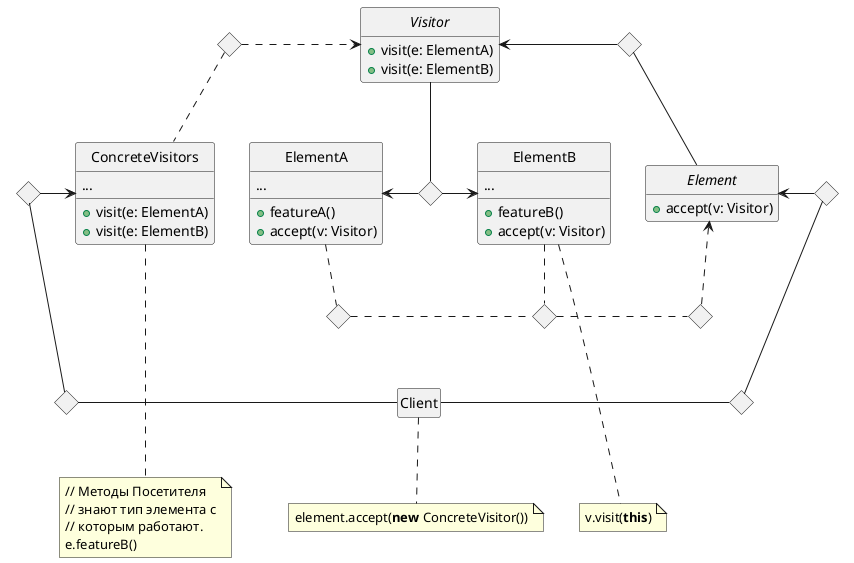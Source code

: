 @startuml
skinparam style strictuml
hide empty methods
hide empty members

class Client

class ConcreteVisitors {
    ...
    + visit(e: ElementA)
    + visit(e: ElementB)
}

interface Element {
    + accept(v: Visitor)
}

interface Visitor {
    + visit(e: ElementA)
    + visit(e: ElementB)
}

class ElementA {
    ...
    + featureA()
    + accept(v: Visitor)
}

class ElementB {
    ...
    + featureB()
    + accept(v: Visitor)
}


' Visitor
<> visitor_down_1
Visitor -- visitor_down_1

' visitor_down_1
visitor_down_1 -> ElementB
ElementA <- visitor_down_1

' ElementA
<> element_a_down
ConcreteVisitors -[hidden] ElementA
ElementA .. element_a_down

' ElementB
<> element_b_down
ElementB -[hidden] Element
ElementB .. element_b_down

' Element
<> element_down
Element <.. element_down

' element links
element_a_down . element_b_down
element_b_down . element_down


' client links
<> client_element_up
<> client_visitor_up
<> client_element_right
<> client_concrete_visitors_left
<> client_concrete_visitors_down
<> client_element_down

Visitor <- client_element_up
client_element_up -- Element

client_concrete_visitors_left --- client_concrete_visitors_down
client_element_right --- client_element_down

Element <- client_element_right
client_concrete_visitors_left -> ConcreteVisitors

client_visitor_up .> Visitor
client_visitor_up .. ConcreteVisitors

visitor_down_1 --[hidden]- Client
client_concrete_visitors_down - Client
Client - client_element_down


' notes
note "element.accept(<b>new</b> ConcreteVisitor())" as client_note
note "// Методы Посетителя\n// знают тип элемента с\n// которым работают.\ne.featureB()" as concrete_visitors_note
note "v.visit(<b>this</b>)" as element_b_note

' notes links
Client .. client_note
ConcreteVisitors .... concrete_visitors_note
ElementB .... element_b_note

@enduml
